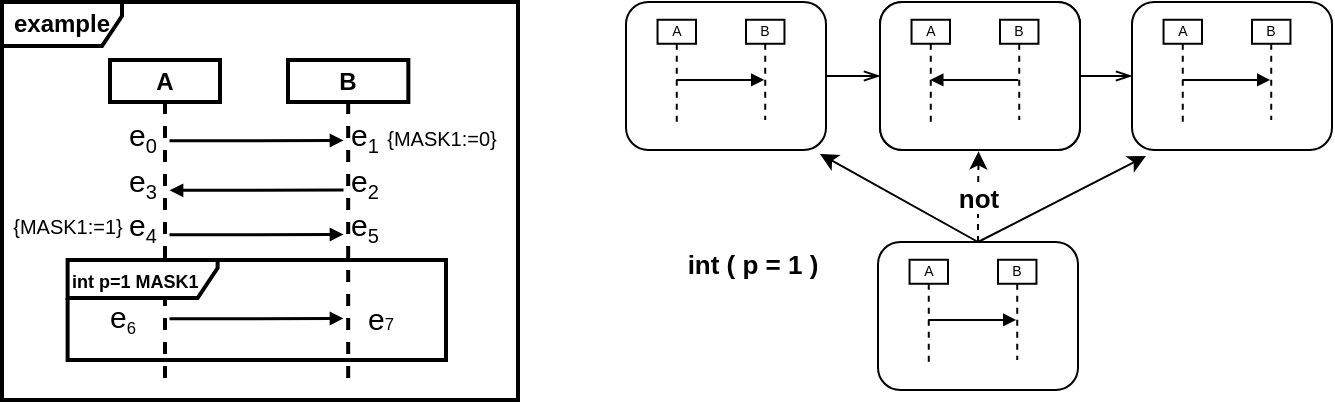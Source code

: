 <mxfile version="24.2.2" type="github">
  <diagram name="第 1 页" id="UiSb-AJgzE3sTe0nSy-w">
    <mxGraphModel dx="741" dy="525" grid="0" gridSize="10" guides="1" tooltips="1" connect="1" arrows="1" fold="1" page="1" pageScale="1" pageWidth="1169" pageHeight="1654" math="0" shadow="0">
      <root>
        <mxCell id="0" />
        <mxCell id="1" parent="0" />
        <mxCell id="lk80hKLOs_8HjmvmfNgm-3" value="A" style="shape=umlLifeline;perimeter=lifelinePerimeter;whiteSpace=wrap;html=1;container=1;dropTarget=0;collapsible=0;recursiveResize=0;outlineConnect=0;portConstraint=eastwest;newEdgeStyle={&quot;curved&quot;:0,&quot;rounded&quot;:0};size=21;fontStyle=1;strokeWidth=2;fillColor=default;" vertex="1" parent="1">
          <mxGeometry x="72" y="70" width="55" height="160" as="geometry" />
        </mxCell>
        <mxCell id="lk80hKLOs_8HjmvmfNgm-4" value="&lt;font style=&quot;font-size: 9px;&quot;&gt;int p=1 MASK1&lt;/font&gt;" style="shape=umlFrame;whiteSpace=wrap;html=1;pointerEvents=0;width=75;height=19;fillColor=default;align=left;fontStyle=1;strokeWidth=2;" vertex="1" parent="1">
          <mxGeometry x="50.81" y="170" width="189.19" height="50" as="geometry" />
        </mxCell>
        <mxCell id="lk80hKLOs_8HjmvmfNgm-5" value="example" style="shape=umlFrame;whiteSpace=wrap;html=1;pointerEvents=0;width=60;height=22;fontStyle=1;strokeWidth=2;fillColor=default;" vertex="1" parent="1">
          <mxGeometry x="18" y="41" width="258" height="199" as="geometry" />
        </mxCell>
        <mxCell id="lk80hKLOs_8HjmvmfNgm-7" value="B" style="shape=umlLifeline;perimeter=lifelinePerimeter;whiteSpace=wrap;html=1;container=1;dropTarget=0;collapsible=0;recursiveResize=0;outlineConnect=0;portConstraint=eastwest;newEdgeStyle={&quot;curved&quot;:0,&quot;rounded&quot;:0};size=21;aspect=fixed;fontStyle=1;strokeWidth=2;fillColor=default;" vertex="1" parent="1">
          <mxGeometry x="161" y="70" width="60.17" height="160" as="geometry" />
        </mxCell>
        <mxCell id="lk80hKLOs_8HjmvmfNgm-8" value="&lt;div style=&quot;text-align: left;&quot;&gt;&lt;br&gt;&lt;/div&gt;" style="html=1;verticalAlign=bottom;endArrow=block;curved=0;rounded=0;strokeWidth=1.5;endSize=3;" edge="1" parent="1">
          <mxGeometry width="80" relative="1" as="geometry">
            <mxPoint x="101.5" y="199.13" as="sourcePoint" />
            <mxPoint x="188.5" y="199" as="targetPoint" />
          </mxGeometry>
        </mxCell>
        <mxCell id="lk80hKLOs_8HjmvmfNgm-10" value="&lt;div style=&quot;text-align: left;&quot;&gt;&lt;br&gt;&lt;/div&gt;" style="html=1;verticalAlign=bottom;endArrow=block;curved=0;rounded=0;strokeWidth=1.5;endSize=3;" edge="1" parent="1">
          <mxGeometry width="80" relative="1" as="geometry">
            <mxPoint x="101.5" y="110.13" as="sourcePoint" />
            <mxPoint x="188.5" y="110" as="targetPoint" />
          </mxGeometry>
        </mxCell>
        <mxCell id="lk80hKLOs_8HjmvmfNgm-11" value="&lt;div style=&quot;text-align: left;&quot;&gt;&lt;br&gt;&lt;/div&gt;" style="html=1;verticalAlign=bottom;endArrow=block;curved=0;rounded=0;strokeWidth=1.5;endSize=3;" edge="1" parent="1">
          <mxGeometry width="80" relative="1" as="geometry">
            <mxPoint x="188.5" y="134.81" as="sourcePoint" />
            <mxPoint x="101.5" y="134.94" as="targetPoint" />
          </mxGeometry>
        </mxCell>
        <mxCell id="lk80hKLOs_8HjmvmfNgm-12" value="&lt;div style=&quot;text-align: left;&quot;&gt;&lt;br&gt;&lt;/div&gt;" style="html=1;verticalAlign=bottom;endArrow=block;curved=0;rounded=0;strokeWidth=1.5;endSize=3;" edge="1" parent="1">
          <mxGeometry width="80" relative="1" as="geometry">
            <mxPoint x="101.5" y="157.13" as="sourcePoint" />
            <mxPoint x="188.5" y="157" as="targetPoint" />
          </mxGeometry>
        </mxCell>
        <mxCell id="lk80hKLOs_8HjmvmfNgm-13" value="&lt;font style=&quot;font-size: 15px;&quot;&gt;e&lt;/font&gt;&lt;sub&gt;0&lt;/sub&gt;" style="text;html=1;align=center;verticalAlign=middle;resizable=0;points=[];autosize=1;strokeColor=none;fillColor=none;" vertex="1" parent="1">
          <mxGeometry x="72" y="93" width="32" height="32" as="geometry" />
        </mxCell>
        <mxCell id="lk80hKLOs_8HjmvmfNgm-14" value="&lt;font style=&quot;font-size: 15px;&quot;&gt;e&lt;/font&gt;&lt;sub&gt;1&lt;/sub&gt;" style="text;html=1;align=center;verticalAlign=middle;resizable=0;points=[];autosize=1;strokeColor=none;fillColor=none;" vertex="1" parent="1">
          <mxGeometry x="183" y="93" width="32" height="32" as="geometry" />
        </mxCell>
        <mxCell id="lk80hKLOs_8HjmvmfNgm-15" value="&lt;font style=&quot;font-size: 15px;&quot;&gt;e&lt;/font&gt;&lt;sub&gt;2&lt;/sub&gt;" style="text;html=1;align=center;verticalAlign=middle;resizable=0;points=[];autosize=1;strokeColor=none;fillColor=none;" vertex="1" parent="1">
          <mxGeometry x="183" y="116" width="32" height="32" as="geometry" />
        </mxCell>
        <mxCell id="lk80hKLOs_8HjmvmfNgm-16" value="&lt;font style=&quot;font-size: 15px;&quot;&gt;e&lt;/font&gt;&lt;sub&gt;3&lt;/sub&gt;" style="text;html=1;align=center;verticalAlign=middle;resizable=0;points=[];autosize=1;strokeColor=none;fillColor=none;" vertex="1" parent="1">
          <mxGeometry x="72" y="116" width="32" height="32" as="geometry" />
        </mxCell>
        <mxCell id="lk80hKLOs_8HjmvmfNgm-17" value="&lt;font style=&quot;font-size: 15px;&quot;&gt;e&lt;/font&gt;&lt;sub&gt;4&lt;/sub&gt;" style="text;html=1;align=center;verticalAlign=middle;resizable=0;points=[];autosize=1;strokeColor=none;fillColor=none;" vertex="1" parent="1">
          <mxGeometry x="72" y="138" width="32" height="32" as="geometry" />
        </mxCell>
        <mxCell id="lk80hKLOs_8HjmvmfNgm-18" value="&lt;font style=&quot;font-size: 15px;&quot;&gt;e&lt;/font&gt;&lt;sub&gt;5&lt;/sub&gt;" style="text;html=1;align=center;verticalAlign=middle;resizable=0;points=[];autosize=1;strokeColor=none;fillColor=none;" vertex="1" parent="1">
          <mxGeometry x="183" y="138" width="32" height="32" as="geometry" />
        </mxCell>
        <mxCell id="lk80hKLOs_8HjmvmfNgm-19" value="&lt;font style=&quot;font-size: 15px;&quot;&gt;e&lt;/font&gt;&lt;span style=&quot;font-size: 10px;&quot;&gt;&lt;sub&gt;6&lt;/sub&gt;&lt;/span&gt;" style="text;html=1;align=center;verticalAlign=middle;resizable=0;points=[];autosize=1;strokeColor=none;fillColor=none;" vertex="1" parent="1">
          <mxGeometry x="62.996" y="183" width="31" height="31" as="geometry" />
        </mxCell>
        <mxCell id="lk80hKLOs_8HjmvmfNgm-20" value="&lt;font style=&quot;font-size: 15px;&quot;&gt;e&lt;/font&gt;&lt;span style=&quot;font-size: 8.333px;&quot;&gt;7&lt;/span&gt;" style="text;html=1;align=center;verticalAlign=middle;resizable=0;points=[];autosize=1;strokeColor=none;fillColor=none;" vertex="1" parent="1">
          <mxGeometry x="191.002" y="184" width="31" height="30" as="geometry" />
        </mxCell>
        <mxCell id="lk80hKLOs_8HjmvmfNgm-21" value="&lt;font style=&quot;font-size: 10px;&quot;&gt;{MASK1:=0}&lt;/font&gt;" style="text;html=1;align=center;verticalAlign=middle;whiteSpace=wrap;rounded=0;" vertex="1" parent="1">
          <mxGeometry x="208" y="94" width="60" height="30" as="geometry" />
        </mxCell>
        <mxCell id="lk80hKLOs_8HjmvmfNgm-22" value="&lt;font style=&quot;font-size: 10px;&quot;&gt;{MASK1:=1&lt;/font&gt;&lt;span style=&quot;font-size: 10px; background-color: initial;&quot;&gt;}&lt;/span&gt;" style="text;html=1;align=center;verticalAlign=middle;whiteSpace=wrap;rounded=0;" vertex="1" parent="1">
          <mxGeometry x="21" y="138" width="60" height="30" as="geometry" />
        </mxCell>
        <mxCell id="lk80hKLOs_8HjmvmfNgm-23" value="" style="group" vertex="1" connectable="0" parent="1">
          <mxGeometry x="457" y="41" width="100" height="74" as="geometry" />
        </mxCell>
        <mxCell id="lk80hKLOs_8HjmvmfNgm-24" value="" style="rounded=1;whiteSpace=wrap;html=1;container=0;" vertex="1" parent="lk80hKLOs_8HjmvmfNgm-23">
          <mxGeometry width="100" height="74" as="geometry" />
        </mxCell>
        <mxCell id="lk80hKLOs_8HjmvmfNgm-28" value="&lt;font style=&quot;font-size: 7px;&quot;&gt;SCS&lt;/font&gt;" style="shape=umlLifeline;perimeter=lifelinePerimeter;whiteSpace=wrap;html=1;container=1;dropTarget=0;collapsible=0;recursiveResize=0;outlineConnect=0;portConstraint=eastwest;newEdgeStyle={&quot;curved&quot;:0,&quot;rounded&quot;:0};size=12;fontSize=7;" vertex="1" parent="lk80hKLOs_8HjmvmfNgm-23">
          <mxGeometry x="60" y="8.88" width="19.23" height="50.12" as="geometry" />
        </mxCell>
        <mxCell id="lk80hKLOs_8HjmvmfNgm-29" value="&lt;font style=&quot;font-size: 7px;&quot;&gt;PCS&lt;/font&gt;" style="shape=umlLifeline;perimeter=lifelinePerimeter;whiteSpace=wrap;html=1;container=1;dropTarget=0;collapsible=0;recursiveResize=0;outlineConnect=0;portConstraint=eastwest;newEdgeStyle={&quot;curved&quot;:0,&quot;rounded&quot;:0};size=12;fontSize=7;" vertex="1" parent="lk80hKLOs_8HjmvmfNgm-23">
          <mxGeometry x="15.77" y="8.88" width="19.23" height="47.12" as="geometry" />
        </mxCell>
        <mxCell id="lk80hKLOs_8HjmvmfNgm-30" value="" style="html=1;verticalAlign=bottom;endArrow=block;curved=0;rounded=0;strokeWidth=1;" edge="1" parent="lk80hKLOs_8HjmvmfNgm-23">
          <mxGeometry width="80" relative="1" as="geometry">
            <mxPoint x="69.115" y="38.94" as="sourcePoint" />
            <mxPoint x="25.144" y="38.94" as="targetPoint" />
          </mxGeometry>
        </mxCell>
        <mxCell id="lk80hKLOs_8HjmvmfNgm-47" value="" style="group" vertex="1" connectable="0" parent="1">
          <mxGeometry x="457" y="41" width="100" height="74" as="geometry" />
        </mxCell>
        <mxCell id="lk80hKLOs_8HjmvmfNgm-48" value="" style="rounded=1;whiteSpace=wrap;html=1;container=0;" vertex="1" parent="lk80hKLOs_8HjmvmfNgm-47">
          <mxGeometry width="100" height="74" as="geometry" />
        </mxCell>
        <mxCell id="lk80hKLOs_8HjmvmfNgm-49" value="&lt;font style=&quot;font-size: 7px;&quot;&gt;B&lt;/font&gt;" style="shape=umlLifeline;perimeter=lifelinePerimeter;whiteSpace=wrap;html=1;container=1;dropTarget=0;collapsible=0;recursiveResize=0;outlineConnect=0;portConstraint=eastwest;newEdgeStyle={&quot;curved&quot;:0,&quot;rounded&quot;:0};size=12;fontSize=7;" vertex="1" parent="lk80hKLOs_8HjmvmfNgm-47">
          <mxGeometry x="60" y="8.88" width="19.23" height="50.12" as="geometry" />
        </mxCell>
        <mxCell id="lk80hKLOs_8HjmvmfNgm-50" value="&lt;font style=&quot;font-size: 7px;&quot;&gt;A&lt;/font&gt;" style="shape=umlLifeline;perimeter=lifelinePerimeter;whiteSpace=wrap;html=1;container=1;dropTarget=0;collapsible=0;recursiveResize=0;outlineConnect=0;portConstraint=eastwest;newEdgeStyle={&quot;curved&quot;:0,&quot;rounded&quot;:0};size=12;fontSize=7;" vertex="1" parent="lk80hKLOs_8HjmvmfNgm-47">
          <mxGeometry x="15.77" y="8.88" width="19.23" height="52.12" as="geometry" />
        </mxCell>
        <mxCell id="lk80hKLOs_8HjmvmfNgm-51" value="" style="html=1;verticalAlign=bottom;endArrow=block;curved=0;rounded=0;strokeWidth=1;endSize=4;" edge="1" parent="lk80hKLOs_8HjmvmfNgm-47">
          <mxGeometry width="80" relative="1" as="geometry">
            <mxPoint x="69.115" y="38.94" as="sourcePoint" />
            <mxPoint x="25.144" y="38.94" as="targetPoint" />
          </mxGeometry>
        </mxCell>
        <mxCell id="lk80hKLOs_8HjmvmfNgm-52" value="" style="group" vertex="1" connectable="0" parent="1">
          <mxGeometry x="330" y="41" width="100" height="74" as="geometry" />
        </mxCell>
        <mxCell id="lk80hKLOs_8HjmvmfNgm-53" value="" style="rounded=1;whiteSpace=wrap;html=1;container=0;" vertex="1" parent="lk80hKLOs_8HjmvmfNgm-52">
          <mxGeometry width="100" height="74" as="geometry" />
        </mxCell>
        <mxCell id="lk80hKLOs_8HjmvmfNgm-54" value="&lt;font style=&quot;font-size: 7px;&quot;&gt;B&lt;/font&gt;" style="shape=umlLifeline;perimeter=lifelinePerimeter;whiteSpace=wrap;html=1;container=1;dropTarget=0;collapsible=0;recursiveResize=0;outlineConnect=0;portConstraint=eastwest;newEdgeStyle={&quot;curved&quot;:0,&quot;rounded&quot;:0};size=12;fontSize=7;" vertex="1" parent="lk80hKLOs_8HjmvmfNgm-52">
          <mxGeometry x="60" y="8.88" width="19.23" height="50.12" as="geometry" />
        </mxCell>
        <mxCell id="lk80hKLOs_8HjmvmfNgm-55" value="&lt;font style=&quot;font-size: 7px;&quot;&gt;A&lt;/font&gt;" style="shape=umlLifeline;perimeter=lifelinePerimeter;whiteSpace=wrap;html=1;container=1;dropTarget=0;collapsible=0;recursiveResize=0;outlineConnect=0;portConstraint=eastwest;newEdgeStyle={&quot;curved&quot;:0,&quot;rounded&quot;:0};size=12;fontSize=7;" vertex="1" parent="lk80hKLOs_8HjmvmfNgm-52">
          <mxGeometry x="15.77" y="8.88" width="19.23" height="52.12" as="geometry" />
        </mxCell>
        <mxCell id="lk80hKLOs_8HjmvmfNgm-56" value="" style="html=1;verticalAlign=bottom;endArrow=block;curved=0;rounded=0;strokeWidth=1;endSize=4;" edge="1" parent="lk80hKLOs_8HjmvmfNgm-52">
          <mxGeometry width="80" relative="1" as="geometry">
            <mxPoint x="25.144" y="38.94" as="sourcePoint" />
            <mxPoint x="69.115" y="38.94" as="targetPoint" />
          </mxGeometry>
        </mxCell>
        <mxCell id="lk80hKLOs_8HjmvmfNgm-57" value="" style="group" vertex="1" connectable="0" parent="1">
          <mxGeometry x="583" y="41" width="100" height="74" as="geometry" />
        </mxCell>
        <mxCell id="lk80hKLOs_8HjmvmfNgm-58" value="" style="rounded=1;whiteSpace=wrap;html=1;container=0;" vertex="1" parent="lk80hKLOs_8HjmvmfNgm-57">
          <mxGeometry width="100" height="74" as="geometry" />
        </mxCell>
        <mxCell id="lk80hKLOs_8HjmvmfNgm-59" value="&lt;font style=&quot;font-size: 7px;&quot;&gt;B&lt;/font&gt;" style="shape=umlLifeline;perimeter=lifelinePerimeter;whiteSpace=wrap;html=1;container=1;dropTarget=0;collapsible=0;recursiveResize=0;outlineConnect=0;portConstraint=eastwest;newEdgeStyle={&quot;curved&quot;:0,&quot;rounded&quot;:0};size=12;fontSize=7;" vertex="1" parent="lk80hKLOs_8HjmvmfNgm-57">
          <mxGeometry x="60" y="8.88" width="19.23" height="50.12" as="geometry" />
        </mxCell>
        <mxCell id="lk80hKLOs_8HjmvmfNgm-60" value="&lt;font style=&quot;font-size: 7px;&quot;&gt;A&lt;/font&gt;" style="shape=umlLifeline;perimeter=lifelinePerimeter;whiteSpace=wrap;html=1;container=1;dropTarget=0;collapsible=0;recursiveResize=0;outlineConnect=0;portConstraint=eastwest;newEdgeStyle={&quot;curved&quot;:0,&quot;rounded&quot;:0};size=12;fontSize=7;" vertex="1" parent="lk80hKLOs_8HjmvmfNgm-57">
          <mxGeometry x="15.77" y="8.88" width="19.23" height="53.12" as="geometry" />
        </mxCell>
        <mxCell id="lk80hKLOs_8HjmvmfNgm-61" value="" style="html=1;verticalAlign=bottom;endArrow=block;curved=0;rounded=0;strokeWidth=1;endSize=4;" edge="1" parent="lk80hKLOs_8HjmvmfNgm-57">
          <mxGeometry width="80" relative="1" as="geometry">
            <mxPoint x="25.144" y="38.94" as="sourcePoint" />
            <mxPoint x="69.115" y="38.94" as="targetPoint" />
          </mxGeometry>
        </mxCell>
        <mxCell id="lk80hKLOs_8HjmvmfNgm-65" style="edgeStyle=orthogonalEdgeStyle;rounded=0;orthogonalLoop=1;jettySize=auto;html=1;entryX=0;entryY=0.5;entryDx=0;entryDy=0;endArrow=openThin;endFill=0;" edge="1" parent="1" source="lk80hKLOs_8HjmvmfNgm-53" target="lk80hKLOs_8HjmvmfNgm-48">
          <mxGeometry relative="1" as="geometry" />
        </mxCell>
        <mxCell id="lk80hKLOs_8HjmvmfNgm-67" style="edgeStyle=orthogonalEdgeStyle;rounded=0;orthogonalLoop=1;jettySize=auto;html=1;exitX=1;exitY=0.5;exitDx=0;exitDy=0;entryX=0;entryY=0.5;entryDx=0;entryDy=0;endArrow=openThin;endFill=0;" edge="1" parent="1" source="lk80hKLOs_8HjmvmfNgm-48" target="lk80hKLOs_8HjmvmfNgm-58">
          <mxGeometry relative="1" as="geometry" />
        </mxCell>
        <mxCell id="lk80hKLOs_8HjmvmfNgm-68" value="" style="group" vertex="1" connectable="0" parent="1">
          <mxGeometry x="456" y="161" width="100" height="74" as="geometry" />
        </mxCell>
        <mxCell id="lk80hKLOs_8HjmvmfNgm-74" style="edgeStyle=orthogonalEdgeStyle;rounded=0;orthogonalLoop=1;jettySize=auto;html=1;exitX=0.5;exitY=0;exitDx=0;exitDy=0;dashed=1;" edge="1" parent="lk80hKLOs_8HjmvmfNgm-68" source="lk80hKLOs_8HjmvmfNgm-69">
          <mxGeometry relative="1" as="geometry">
            <mxPoint x="50.296" y="-45.333" as="targetPoint" />
          </mxGeometry>
        </mxCell>
        <mxCell id="lk80hKLOs_8HjmvmfNgm-75" value="&lt;b&gt;&lt;font style=&quot;font-size: 13px;&quot;&gt;not&lt;/font&gt;&lt;/b&gt;" style="edgeLabel;html=1;align=center;verticalAlign=middle;resizable=0;points=[];" vertex="1" connectable="0" parent="lk80hKLOs_8HjmvmfNgm-74">
          <mxGeometry x="-0.04" relative="1" as="geometry">
            <mxPoint as="offset" />
          </mxGeometry>
        </mxCell>
        <mxCell id="lk80hKLOs_8HjmvmfNgm-77" style="rounded=0;orthogonalLoop=1;jettySize=auto;html=1;exitX=0.5;exitY=0;exitDx=0;exitDy=0;" edge="1" parent="lk80hKLOs_8HjmvmfNgm-68" source="lk80hKLOs_8HjmvmfNgm-69">
          <mxGeometry relative="1" as="geometry">
            <mxPoint x="134" y="-43" as="targetPoint" />
          </mxGeometry>
        </mxCell>
        <mxCell id="lk80hKLOs_8HjmvmfNgm-69" value="" style="rounded=1;whiteSpace=wrap;html=1;container=0;" vertex="1" parent="lk80hKLOs_8HjmvmfNgm-68">
          <mxGeometry width="100" height="74" as="geometry" />
        </mxCell>
        <mxCell id="lk80hKLOs_8HjmvmfNgm-70" value="&lt;font style=&quot;font-size: 7px;&quot;&gt;B&lt;/font&gt;" style="shape=umlLifeline;perimeter=lifelinePerimeter;whiteSpace=wrap;html=1;container=1;dropTarget=0;collapsible=0;recursiveResize=0;outlineConnect=0;portConstraint=eastwest;newEdgeStyle={&quot;curved&quot;:0,&quot;rounded&quot;:0};size=12;fontSize=7;" vertex="1" parent="lk80hKLOs_8HjmvmfNgm-68">
          <mxGeometry x="60" y="8.88" width="19.23" height="50.12" as="geometry" />
        </mxCell>
        <mxCell id="lk80hKLOs_8HjmvmfNgm-71" value="&lt;font style=&quot;font-size: 7px;&quot;&gt;A&lt;/font&gt;" style="shape=umlLifeline;perimeter=lifelinePerimeter;whiteSpace=wrap;html=1;container=1;dropTarget=0;collapsible=0;recursiveResize=0;outlineConnect=0;portConstraint=eastwest;newEdgeStyle={&quot;curved&quot;:0,&quot;rounded&quot;:0};size=12;fontSize=7;" vertex="1" parent="lk80hKLOs_8HjmvmfNgm-68">
          <mxGeometry x="15.77" y="8.88" width="19.23" height="52.12" as="geometry" />
        </mxCell>
        <mxCell id="lk80hKLOs_8HjmvmfNgm-72" value="" style="html=1;verticalAlign=bottom;endArrow=block;curved=0;rounded=0;strokeWidth=1;endSize=4;" edge="1" parent="lk80hKLOs_8HjmvmfNgm-68">
          <mxGeometry width="80" relative="1" as="geometry">
            <mxPoint x="25.144" y="38.94" as="sourcePoint" />
            <mxPoint x="69.115" y="38.94" as="targetPoint" />
          </mxGeometry>
        </mxCell>
        <mxCell id="lk80hKLOs_8HjmvmfNgm-73" value="&lt;font size=&quot;1&quot; style=&quot;&quot;&gt;&lt;b style=&quot;font-size: 13px;&quot;&gt;int ( p = 1 )&lt;/b&gt;&lt;/font&gt;" style="text;html=1;align=center;verticalAlign=middle;resizable=0;points=[];autosize=1;strokeColor=none;fillColor=none;" vertex="1" parent="1">
          <mxGeometry x="351" y="158" width="83" height="28" as="geometry" />
        </mxCell>
        <mxCell id="lk80hKLOs_8HjmvmfNgm-76" style="rounded=0;orthogonalLoop=1;jettySize=auto;html=1;" edge="1" parent="1">
          <mxGeometry relative="1" as="geometry">
            <mxPoint x="506" y="161" as="sourcePoint" />
            <mxPoint x="427" y="117" as="targetPoint" />
          </mxGeometry>
        </mxCell>
      </root>
    </mxGraphModel>
  </diagram>
</mxfile>
